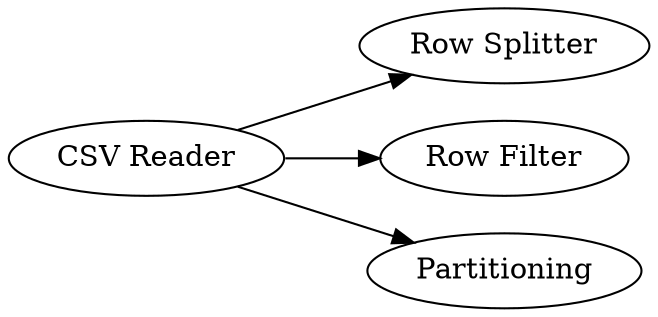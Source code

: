 digraph {
	1 -> 6
	1 -> 4
	1 -> 3
	1 [label="CSV Reader"]
	4 [label="Row Filter"]
	3 [label=Partitioning]
	6 [label="Row Splitter"]
	rankdir=LR
}
